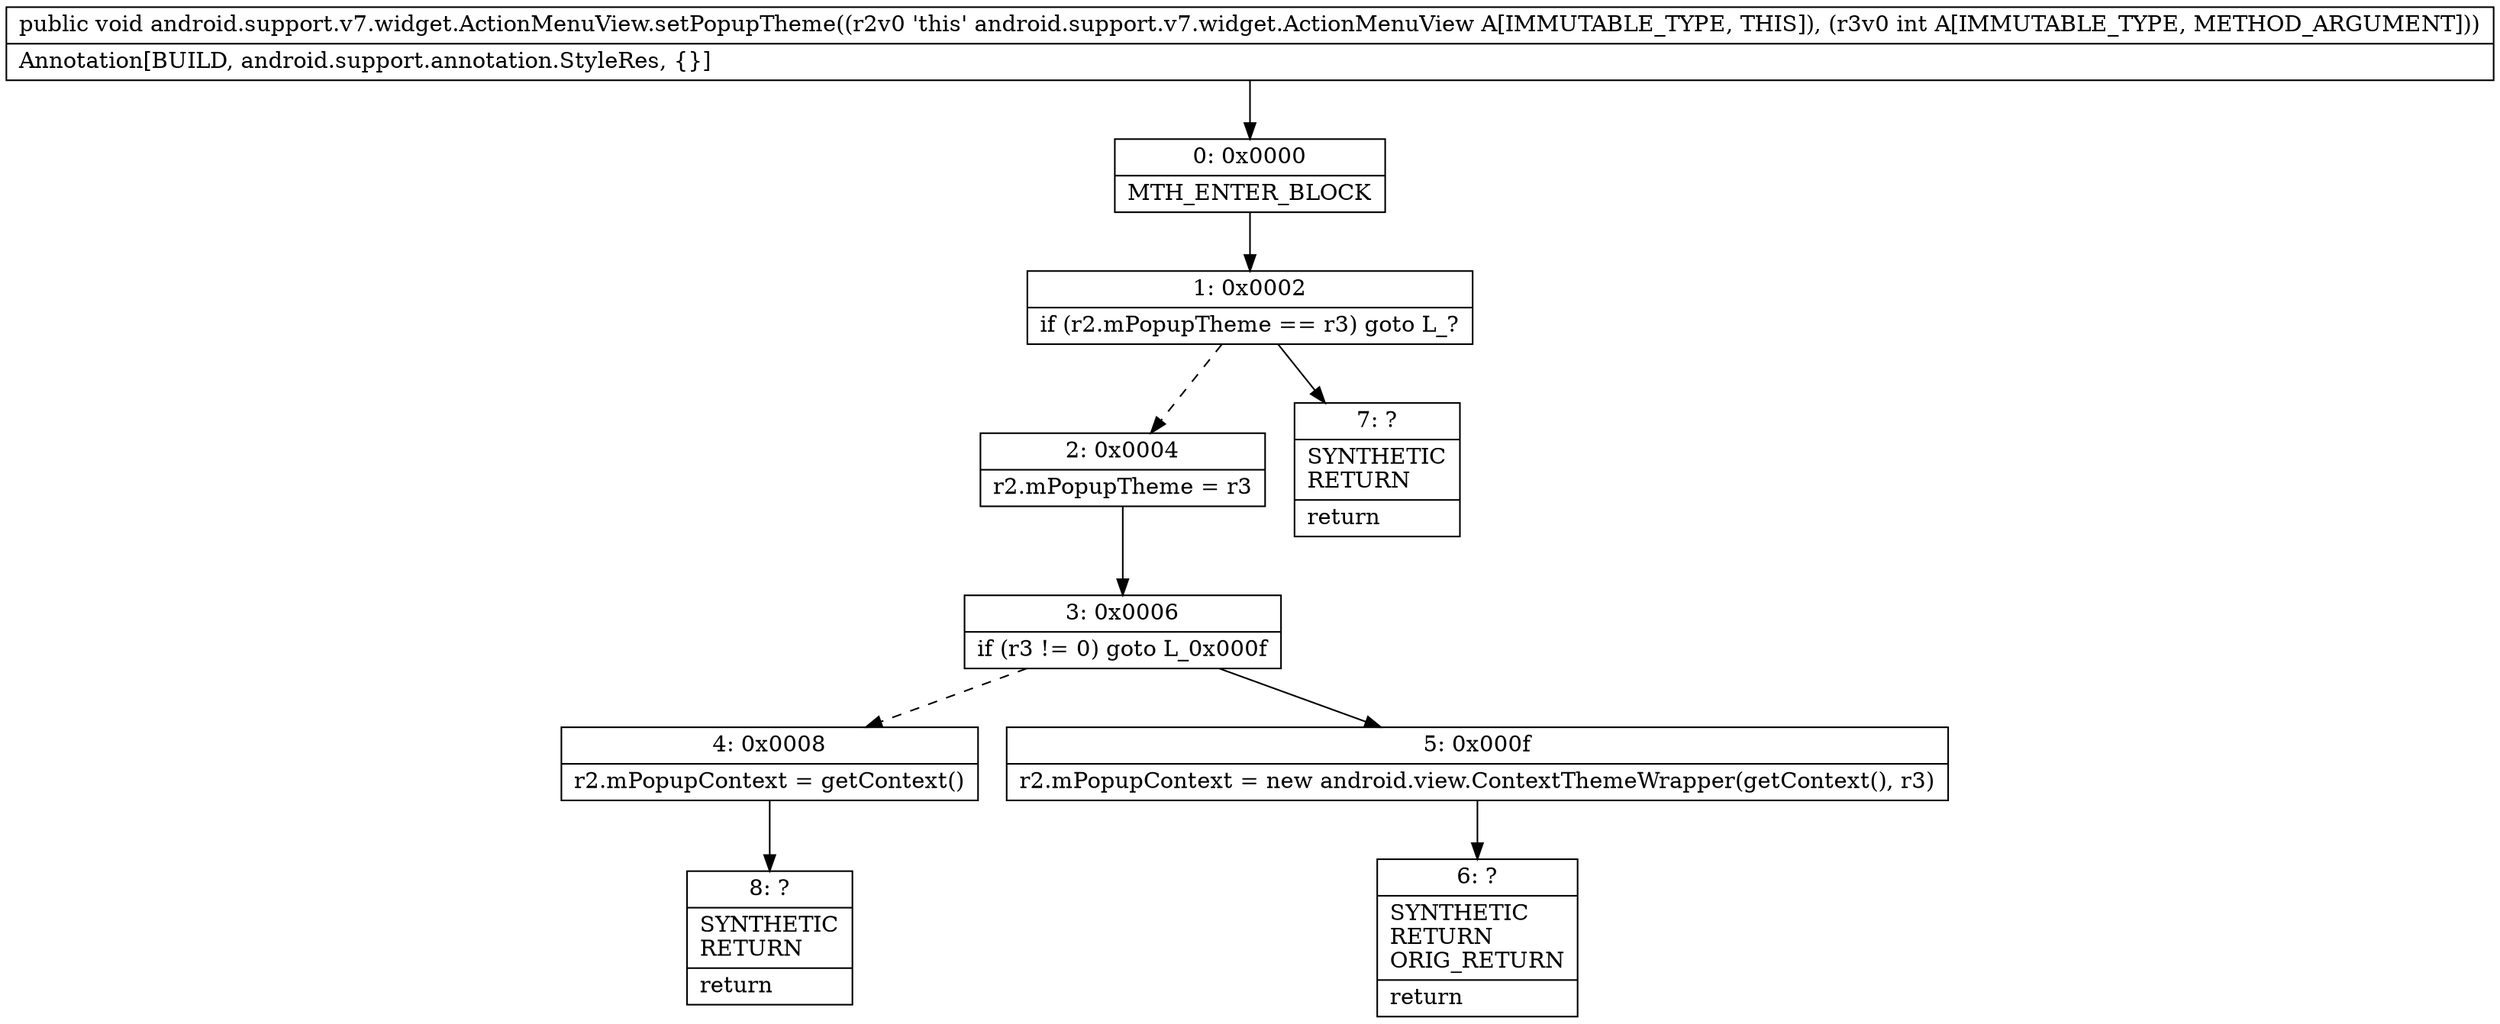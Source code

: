 digraph "CFG forandroid.support.v7.widget.ActionMenuView.setPopupTheme(I)V" {
Node_0 [shape=record,label="{0\:\ 0x0000|MTH_ENTER_BLOCK\l}"];
Node_1 [shape=record,label="{1\:\ 0x0002|if (r2.mPopupTheme == r3) goto L_?\l}"];
Node_2 [shape=record,label="{2\:\ 0x0004|r2.mPopupTheme = r3\l}"];
Node_3 [shape=record,label="{3\:\ 0x0006|if (r3 != 0) goto L_0x000f\l}"];
Node_4 [shape=record,label="{4\:\ 0x0008|r2.mPopupContext = getContext()\l}"];
Node_5 [shape=record,label="{5\:\ 0x000f|r2.mPopupContext = new android.view.ContextThemeWrapper(getContext(), r3)\l}"];
Node_6 [shape=record,label="{6\:\ ?|SYNTHETIC\lRETURN\lORIG_RETURN\l|return\l}"];
Node_7 [shape=record,label="{7\:\ ?|SYNTHETIC\lRETURN\l|return\l}"];
Node_8 [shape=record,label="{8\:\ ?|SYNTHETIC\lRETURN\l|return\l}"];
MethodNode[shape=record,label="{public void android.support.v7.widget.ActionMenuView.setPopupTheme((r2v0 'this' android.support.v7.widget.ActionMenuView A[IMMUTABLE_TYPE, THIS]), (r3v0 int A[IMMUTABLE_TYPE, METHOD_ARGUMENT]))  | Annotation[BUILD, android.support.annotation.StyleRes, \{\}]\l}"];
MethodNode -> Node_0;
Node_0 -> Node_1;
Node_1 -> Node_2[style=dashed];
Node_1 -> Node_7;
Node_2 -> Node_3;
Node_3 -> Node_4[style=dashed];
Node_3 -> Node_5;
Node_4 -> Node_8;
Node_5 -> Node_6;
}

